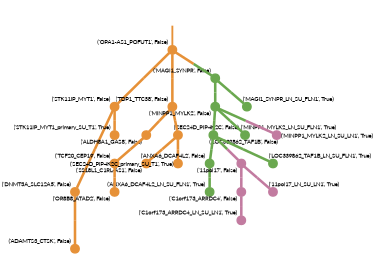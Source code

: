 strict digraph  {
graph[splines=false]; nodesep=0.7; rankdir=TB; ranksep=0.6; forcelabels=true; dpi=600; size=2.5;
0 [color="#e69138ff", fillcolor="#e69138ff", fixedsize=true, fontname=Lato, fontsize="12pt", height="0.25", label="", penwidth=3, shape=circle, style=filled, xlabel="('OPA1-AS1_POFUT1', False)"];
2 [color="#e69138ff", fillcolor="#e69138ff", fixedsize=true, fontname=Lato, fontsize="12pt", height="0.25", label="", penwidth=3, shape=circle, style=filled, xlabel="('STK11IP_MYT1', False)"];
3 [color="#e69138ff", fillcolor="#e69138ff", fixedsize=true, fontname=Lato, fontsize="12pt", height="0.25", label="", penwidth=3, shape=circle, style=filled, xlabel="('TDP1_TTC38', False)"];
7 [color="#6aa84fff", fillcolor="#6aa84fff", fixedsize=true, fontname=Lato, fontsize="12pt", height="0.25", label="", penwidth=3, shape=circle, style=filled, xlabel="('MAGI1_SYNPR', False)"];
1 [color="#e69138ff", fillcolor="#e69138ff", fixedsize=true, fontname=Lato, fontsize="12pt", height="0.25", label="", penwidth=3, shape=circle, style=filled, xlabel="('DNMT3A_SLC12A5', False)"];
4 [color="#e69138ff", fillcolor="#e69138ff", fixedsize=true, fontname=Lato, fontsize="12pt", height="0.25", label="", penwidth=3, shape=circle, style=filled, xlabel="('ADAMTS3_CTSK', False)"];
23 [color="#e69138ff", fillcolor="#e69138ff", fixedsize=true, fontname=Lato, fontsize="12pt", height="0.25", label="", penwidth=3, shape=circle, style=filled, xlabel="('STK11IP_MYT1_primary_SU_T1', True)"];
13 [color="#e69138ff", fillcolor="#e69138ff", fixedsize=true, fontname=Lato, fontsize="12pt", height="0.25", label="", penwidth=3, shape=circle, style=filled, xlabel="('ALDH8A1_GAS8', False)"];
14 [color="#e69138ff", fillcolor="#e69138ff", fixedsize=true, fontname=Lato, fontsize="12pt", height="0.25", label="", penwidth=3, shape=circle, style=filled, xlabel="('SEC24D_PIP4K2C', False)"];
5 [color="#6aa84fff", fillcolor="#6aa84fff", fixedsize=true, fontname=Lato, fontsize="12pt", height="0.25", label="", penwidth=3, shape=circle, style=filled, xlabel="('ANXA6_DCAF4L2', False)"];
16 [color="#6aa84fff", fillcolor="#6aa84fff", fixedsize=true, fontname=Lato, fontsize="12pt", height="0.25", label="", penwidth=3, shape=circle, style=filled, xlabel="('ANXA6_DCAF4L2_LN_SU_FLN1', True)"];
10 [color="#6aa84fff", fillcolor="#6aa84fff", fixedsize=true, fontname=Lato, fontsize="12pt", height="0.25", label="", penwidth=3, shape=circle, style=filled, xlabel="('MINPP1_MYLK2', False)"];
17 [color="#6aa84fff", fillcolor="#6aa84fff", fixedsize=true, fontname=Lato, fontsize="12pt", height="0.25", label="", penwidth=3, shape=circle, style=filled, xlabel="('MAGI1_SYNPR_LN_SU_FLN1', True)"];
9 [color="#c27ba0ff", fillcolor="#c27ba0ff", fixedsize=true, fontname=Lato, fontsize="12pt", height="0.25", label="", penwidth=3, shape=circle, style=filled, xlabel="('C1orf173_ARRDC4', False)"];
20 [color="#c27ba0ff", fillcolor="#c27ba0ff", fixedsize=true, fontname=Lato, fontsize="12pt", height="0.25", label="", penwidth=3, shape=circle, style=filled, xlabel="('C1orf173_ARRDC4_LN_SU_LN1', True)"];
11 [color="#6aa84fff", fillcolor="#6aa84fff", fixedsize=true, fontname=Lato, fontsize="12pt", height="0.25", label="", penwidth=3, shape=circle, style=filled, xlabel="('LOC339862_TAF1B', False)"];
18 [color="#6aa84fff", fillcolor="#6aa84fff", fixedsize=true, fontname=Lato, fontsize="12pt", height="0.25", label="", penwidth=3, shape=circle, style=filled, xlabel="('MINPP1_MYLK2_LN_SU_FLN1', True)"];
21 [color="#c27ba0ff", fillcolor="#c27ba0ff", fixedsize=true, fontname=Lato, fontsize="12pt", height="0.25", label="", penwidth=3, shape=circle, style=filled, xlabel="('MINPP1_MYLK2_LN_SU_LN1', True)"];
15 [color="#c27ba0ff", fillcolor="#c27ba0ff", fixedsize=true, fontname=Lato, fontsize="12pt", height="0.25", label="", penwidth=3, shape=circle, style=filled, xlabel="('11pol17', False)"];
19 [color="#6aa84fff", fillcolor="#6aa84fff", fixedsize=true, fontname=Lato, fontsize="12pt", height="0.25", label="", penwidth=3, shape=circle, style=filled, xlabel="('LOC339862_TAF1B_LN_SU_FLN1', True)"];
12 [color="#e69138ff", fillcolor="#e69138ff", fixedsize=true, fontname=Lato, fontsize="12pt", height="0.25", label="", penwidth=3, shape=circle, style=filled, xlabel="('TCF20_CEP19', False)"];
6 [color="#e69138ff", fillcolor="#e69138ff", fixedsize=true, fontname=Lato, fontsize="12pt", height="0.25", label="", penwidth=3, shape=circle, style=filled, xlabel="('OR8B8_ATAD2', False)"];
8 [color="#e69138ff", fillcolor="#e69138ff", fixedsize=true, fontname=Lato, fontsize="12pt", height="0.25", label="", penwidth=3, shape=circle, style=filled, xlabel="('SS18L1_C1RL-AS1', False)"];
24 [color="#e69138ff", fillcolor="#e69138ff", fixedsize=true, fontname=Lato, fontsize="12pt", height="0.25", label="", penwidth=3, shape=circle, style=filled, xlabel="('SEC24D_PIP4K2C_primary_SU_T1', True)"];
22 [color="#c27ba0ff", fillcolor="#c27ba0ff", fixedsize=true, fontname=Lato, fontsize="12pt", height="0.25", label="", penwidth=3, shape=circle, style=filled, xlabel="('11pol17_LN_SU_LN1', True)"];
normal [label="", penwidth=3, style=invis, xlabel="('OPA1-AS1_POFUT1', False)"];
0 -> 2  [arrowsize=0, color="#e69138ff;0.5:#e69138ff", minlen="2.777777671813965", penwidth="5.5", style=solid];
0 -> 3  [arrowsize=0, color="#e69138ff;0.5:#e69138ff", minlen="2.511111259460449", penwidth="5.5", style=solid];
0 -> 7  [arrowsize=0, color="#e69138ff;0.5:#6aa84fff", minlen="1.711111068725586", penwidth="5.5", style=solid];
2 -> 1  [arrowsize=0, color="#e69138ff;0.5:#e69138ff", minlen="3.0", penwidth="5.5", style=solid];
2 -> 23  [arrowsize=0, color="#e69138ff;0.5:#e69138ff", minlen="1.1111111640930176", penwidth="5.5", style=solid];
3 -> 13  [arrowsize=0, color="#e69138ff;0.5:#e69138ff", minlen="1.2222222089767456", penwidth="5.5", style=solid];
3 -> 14  [arrowsize=0, color="#e69138ff;0.5:#e69138ff", minlen="1.2222222089767456", penwidth="5.5", style=solid];
7 -> 10  [arrowsize=0, color="#6aa84fff;0.5:#6aa84fff", minlen="1.5333333015441895", penwidth="5.5", style=solid];
7 -> 17  [arrowsize=0, color="#6aa84fff;0.5:#6aa84fff", minlen="1.1111111640930176", penwidth="5.5", style=solid];
1 -> 4  [arrowsize=0, color="#e69138ff;0.5:#e69138ff", minlen="2.377777576446533", penwidth="5.5", style=solid];
13 -> 12  [arrowsize=0, color="#e69138ff;0.5:#e69138ff", minlen="1.399999976158142", penwidth="5.5", style=solid];
14 -> 8  [arrowsize=0, color="#e69138ff;0.5:#e69138ff", minlen="1.711111068725586", penwidth="5.5", style=solid];
14 -> 24  [arrowsize=0, color="#e69138ff;0.5:#e69138ff", minlen="1.1111111640930176", penwidth="5.5", style=solid];
5 -> 16  [arrowsize=0, color="#6aa84fff;0.5:#6aa84fff", minlen="1.1111111640930176", penwidth="5.5", style=solid];
10 -> 11  [arrowsize=0, color="#6aa84fff;0.5:#6aa84fff", minlen="1.4444444179534912", penwidth="5.5", style=solid];
10 -> 18  [arrowsize=0, color="#6aa84fff;0.5:#6aa84fff", minlen="1.1111111640930176", penwidth="5.5", style=solid];
10 -> 21  [arrowsize=0, color="#6aa84fff;0.5:#c27ba0ff", minlen="1.1111111640930176", penwidth="5.5", style=solid];
9 -> 20  [arrowsize=0, color="#c27ba0ff;0.5:#c27ba0ff", minlen="1.1111111640930176", penwidth="5.5", style=solid];
11 -> 5  [arrowsize=0, color="#6aa84fff;0.5:#6aa84fff", minlen="1.9333332777023315", penwidth="5.5", style=solid];
11 -> 15  [arrowsize=0, color="#6aa84fff;0.5:#c27ba0ff", minlen="1.1111111640930176", penwidth="5.5", style=solid];
11 -> 19  [arrowsize=0, color="#6aa84fff;0.5:#6aa84fff", minlen="1.1111111640930176", penwidth="5.5", style=solid];
15 -> 9  [arrowsize=0, color="#c27ba0ff;0.5:#c27ba0ff", minlen="1.6222221851348877", penwidth="5.5", style=solid];
15 -> 22  [arrowsize=0, color="#c27ba0ff;0.5:#c27ba0ff", minlen="1.1111111640930176", penwidth="5.5", style=solid];
12 -> 6  [arrowsize=0, color="#e69138ff;0.5:#e69138ff", minlen="1.711111068725586", penwidth="5.5", style=solid];
normal -> 0  [arrowsize=0, color="#e69138ff", label="", penwidth=4, style=solid];
}
